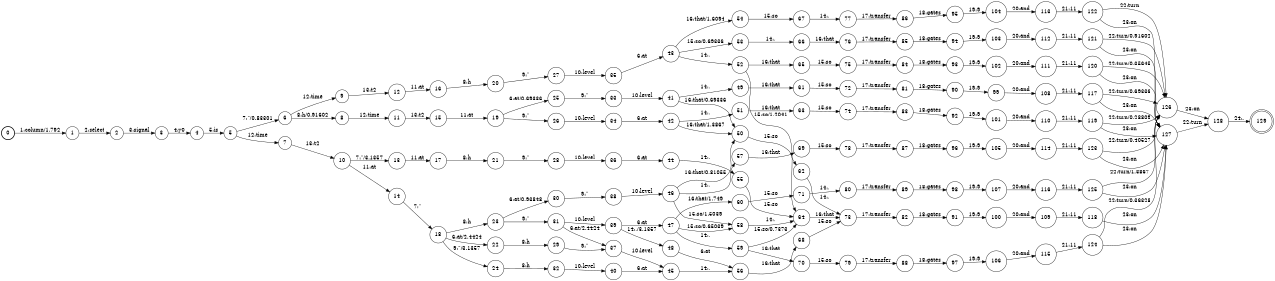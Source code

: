 digraph FST {
rankdir = LR;
size = "8.5,11";
label = "";
center = 1;
orientation = Portrait;
ranksep = "0.4";
nodesep = "0.25";
0 [label = "0", shape = circle, style = bold, fontsize = 14]
	0 -> 1 [label = "1:column/1.792", fontsize = 14];
1 [label = "1", shape = circle, style = solid, fontsize = 14]
	1 -> 2 [label = "2:select", fontsize = 14];
2 [label = "2", shape = circle, style = solid, fontsize = 14]
	2 -> 3 [label = "3:signal", fontsize = 14];
3 [label = "3", shape = circle, style = solid, fontsize = 14]
	3 -> 4 [label = "4:y0", fontsize = 14];
4 [label = "4", shape = circle, style = solid, fontsize = 14]
	4 -> 5 [label = "5:is", fontsize = 14];
5 [label = "5", shape = circle, style = solid, fontsize = 14]
	5 -> 6 [label = "7:&quot;/0.83301", fontsize = 14];
	5 -> 7 [label = "12:time", fontsize = 14];
6 [label = "6", shape = circle, style = solid, fontsize = 14]
	6 -> 8 [label = "8:h/0.91602", fontsize = 14];
	6 -> 9 [label = "12:time", fontsize = 14];
7 [label = "7", shape = circle, style = solid, fontsize = 14]
	7 -> 10 [label = "13:t2", fontsize = 14];
8 [label = "8", shape = circle, style = solid, fontsize = 14]
	8 -> 11 [label = "12:time", fontsize = 14];
9 [label = "9", shape = circle, style = solid, fontsize = 14]
	9 -> 12 [label = "13:t2", fontsize = 14];
10 [label = "10", shape = circle, style = solid, fontsize = 14]
	10 -> 13 [label = "7:&quot;/3.1357", fontsize = 14];
	10 -> 14 [label = "11:at", fontsize = 14];
11 [label = "11", shape = circle, style = solid, fontsize = 14]
	11 -> 15 [label = "13:t2", fontsize = 14];
12 [label = "12", shape = circle, style = solid, fontsize = 14]
	12 -> 16 [label = "11:at", fontsize = 14];
13 [label = "13", shape = circle, style = solid, fontsize = 14]
	13 -> 17 [label = "11:at", fontsize = 14];
14 [label = "14", shape = circle, style = solid, fontsize = 14]
	14 -> 18 [label = "7:&quot;", fontsize = 14];
15 [label = "15", shape = circle, style = solid, fontsize = 14]
	15 -> 19 [label = "11:at", fontsize = 14];
16 [label = "16", shape = circle, style = solid, fontsize = 14]
	16 -> 20 [label = "8:h", fontsize = 14];
17 [label = "17", shape = circle, style = solid, fontsize = 14]
	17 -> 21 [label = "8:h", fontsize = 14];
18 [label = "18", shape = circle, style = solid, fontsize = 14]
	18 -> 24 [label = "9:&quot;/3.1357", fontsize = 14];
	18 -> 23 [label = "8:h", fontsize = 14];
	18 -> 22 [label = "6:at/2.4424", fontsize = 14];
19 [label = "19", shape = circle, style = solid, fontsize = 14]
	19 -> 26 [label = "9:&quot;", fontsize = 14];
	19 -> 25 [label = "6:at/0.69336", fontsize = 14];
20 [label = "20", shape = circle, style = solid, fontsize = 14]
	20 -> 27 [label = "9:&quot;", fontsize = 14];
21 [label = "21", shape = circle, style = solid, fontsize = 14]
	21 -> 28 [label = "9:&quot;", fontsize = 14];
22 [label = "22", shape = circle, style = solid, fontsize = 14]
	22 -> 29 [label = "8:h", fontsize = 14];
23 [label = "23", shape = circle, style = solid, fontsize = 14]
	23 -> 31 [label = "9:&quot;", fontsize = 14];
	23 -> 30 [label = "6:at/0.93848", fontsize = 14];
24 [label = "24", shape = circle, style = solid, fontsize = 14]
	24 -> 32 [label = "8:h", fontsize = 14];
25 [label = "25", shape = circle, style = solid, fontsize = 14]
	25 -> 33 [label = "9:&quot;", fontsize = 14];
26 [label = "26", shape = circle, style = solid, fontsize = 14]
	26 -> 34 [label = "10:level", fontsize = 14];
27 [label = "27", shape = circle, style = solid, fontsize = 14]
	27 -> 35 [label = "10:level", fontsize = 14];
28 [label = "28", shape = circle, style = solid, fontsize = 14]
	28 -> 36 [label = "10:level", fontsize = 14];
29 [label = "29", shape = circle, style = solid, fontsize = 14]
	29 -> 37 [label = "9:&quot;", fontsize = 14];
30 [label = "30", shape = circle, style = solid, fontsize = 14]
	30 -> 38 [label = "9:&quot;", fontsize = 14];
31 [label = "31", shape = circle, style = solid, fontsize = 14]
	31 -> 39 [label = "10:level", fontsize = 14];
	31 -> 37 [label = "6:at/2.4424", fontsize = 14];
32 [label = "32", shape = circle, style = solid, fontsize = 14]
	32 -> 40 [label = "10:level", fontsize = 14];
33 [label = "33", shape = circle, style = solid, fontsize = 14]
	33 -> 41 [label = "10:level", fontsize = 14];
34 [label = "34", shape = circle, style = solid, fontsize = 14]
	34 -> 42 [label = "6:at", fontsize = 14];
35 [label = "35", shape = circle, style = solid, fontsize = 14]
	35 -> 43 [label = "6:at", fontsize = 14];
36 [label = "36", shape = circle, style = solid, fontsize = 14]
	36 -> 44 [label = "6:at", fontsize = 14];
37 [label = "37", shape = circle, style = solid, fontsize = 14]
	37 -> 45 [label = "10:level", fontsize = 14];
38 [label = "38", shape = circle, style = solid, fontsize = 14]
	38 -> 46 [label = "10:level", fontsize = 14];
39 [label = "39", shape = circle, style = solid, fontsize = 14]
	39 -> 47 [label = "6:at", fontsize = 14];
	39 -> 48 [label = "14:,/3.1357", fontsize = 14];
40 [label = "40", shape = circle, style = solid, fontsize = 14]
	40 -> 45 [label = "6:at", fontsize = 14];
41 [label = "41", shape = circle, style = solid, fontsize = 14]
	41 -> 49 [label = "14:,", fontsize = 14];
	41 -> 50 [label = "16:that/0.69336", fontsize = 14];
42 [label = "42", shape = circle, style = solid, fontsize = 14]
	42 -> 51 [label = "14:,", fontsize = 14];
	42 -> 50 [label = "16:that/1.3867", fontsize = 14];
43 [label = "43", shape = circle, style = solid, fontsize = 14]
	43 -> 52 [label = "14:,", fontsize = 14];
	43 -> 53 [label = "15:so/0.69336", fontsize = 14];
	43 -> 54 [label = "16:that/1.6094", fontsize = 14];
44 [label = "44", shape = circle, style = solid, fontsize = 14]
	44 -> 55 [label = "14:,", fontsize = 14];
45 [label = "45", shape = circle, style = solid, fontsize = 14]
	45 -> 56 [label = "14:,", fontsize = 14];
46 [label = "46", shape = circle, style = solid, fontsize = 14]
	46 -> 57 [label = "14:,", fontsize = 14];
	46 -> 58 [label = "15:so/1.5039", fontsize = 14];
	46 -> 50 [label = "16:that/0.81055", fontsize = 14];
47 [label = "47", shape = circle, style = solid, fontsize = 14]
	47 -> 59 [label = "14:,", fontsize = 14];
	47 -> 58 [label = "15:so/0.65039", fontsize = 14];
	47 -> 60 [label = "16:that/1.749", fontsize = 14];
48 [label = "48", shape = circle, style = solid, fontsize = 14]
	48 -> 56 [label = "6:at", fontsize = 14];
49 [label = "49", shape = circle, style = solid, fontsize = 14]
	49 -> 61 [label = "16:that", fontsize = 14];
50 [label = "50", shape = circle, style = solid, fontsize = 14]
	50 -> 62 [label = "15:so", fontsize = 14];
51 [label = "51", shape = circle, style = solid, fontsize = 14]
	51 -> 63 [label = "16:that", fontsize = 14];
52 [label = "52", shape = circle, style = solid, fontsize = 14]
	52 -> 64 [label = "15:so/1.2041", fontsize = 14];
	52 -> 65 [label = "16:that", fontsize = 14];
53 [label = "53", shape = circle, style = solid, fontsize = 14]
	53 -> 66 [label = "14:,", fontsize = 14];
54 [label = "54", shape = circle, style = solid, fontsize = 14]
	54 -> 67 [label = "15:so", fontsize = 14];
55 [label = "55", shape = circle, style = solid, fontsize = 14]
	55 -> 64 [label = "15:so", fontsize = 14];
56 [label = "56", shape = circle, style = solid, fontsize = 14]
	56 -> 68 [label = "16:that", fontsize = 14];
57 [label = "57", shape = circle, style = solid, fontsize = 14]
	57 -> 69 [label = "16:that", fontsize = 14];
58 [label = "58", shape = circle, style = solid, fontsize = 14]
	58 -> 64 [label = "14:,", fontsize = 14];
59 [label = "59", shape = circle, style = solid, fontsize = 14]
	59 -> 64 [label = "15:so/0.7373", fontsize = 14];
	59 -> 70 [label = "16:that", fontsize = 14];
60 [label = "60", shape = circle, style = solid, fontsize = 14]
	60 -> 71 [label = "15:so", fontsize = 14];
61 [label = "61", shape = circle, style = solid, fontsize = 14]
	61 -> 72 [label = "15:so", fontsize = 14];
62 [label = "62", shape = circle, style = solid, fontsize = 14]
	62 -> 73 [label = "14:,", fontsize = 14];
63 [label = "63", shape = circle, style = solid, fontsize = 14]
	63 -> 74 [label = "15:so", fontsize = 14];
64 [label = "64", shape = circle, style = solid, fontsize = 14]
	64 -> 73 [label = "16:that", fontsize = 14];
65 [label = "65", shape = circle, style = solid, fontsize = 14]
	65 -> 75 [label = "15:so", fontsize = 14];
66 [label = "66", shape = circle, style = solid, fontsize = 14]
	66 -> 76 [label = "16:that", fontsize = 14];
67 [label = "67", shape = circle, style = solid, fontsize = 14]
	67 -> 77 [label = "14:,", fontsize = 14];
68 [label = "68", shape = circle, style = solid, fontsize = 14]
	68 -> 73 [label = "15:so", fontsize = 14];
69 [label = "69", shape = circle, style = solid, fontsize = 14]
	69 -> 78 [label = "15:so", fontsize = 14];
70 [label = "70", shape = circle, style = solid, fontsize = 14]
	70 -> 79 [label = "15:so", fontsize = 14];
71 [label = "71", shape = circle, style = solid, fontsize = 14]
	71 -> 80 [label = "14:,", fontsize = 14];
72 [label = "72", shape = circle, style = solid, fontsize = 14]
	72 -> 81 [label = "17:transfer", fontsize = 14];
73 [label = "73", shape = circle, style = solid, fontsize = 14]
	73 -> 82 [label = "17:transfer", fontsize = 14];
74 [label = "74", shape = circle, style = solid, fontsize = 14]
	74 -> 83 [label = "17:transfer", fontsize = 14];
75 [label = "75", shape = circle, style = solid, fontsize = 14]
	75 -> 84 [label = "17:transfer", fontsize = 14];
76 [label = "76", shape = circle, style = solid, fontsize = 14]
	76 -> 85 [label = "17:transfer", fontsize = 14];
77 [label = "77", shape = circle, style = solid, fontsize = 14]
	77 -> 86 [label = "17:transfer", fontsize = 14];
78 [label = "78", shape = circle, style = solid, fontsize = 14]
	78 -> 87 [label = "17:transfer", fontsize = 14];
79 [label = "79", shape = circle, style = solid, fontsize = 14]
	79 -> 88 [label = "17:transfer", fontsize = 14];
80 [label = "80", shape = circle, style = solid, fontsize = 14]
	80 -> 89 [label = "17:transfer", fontsize = 14];
81 [label = "81", shape = circle, style = solid, fontsize = 14]
	81 -> 90 [label = "18:gates", fontsize = 14];
82 [label = "82", shape = circle, style = solid, fontsize = 14]
	82 -> 91 [label = "18:gates", fontsize = 14];
83 [label = "83", shape = circle, style = solid, fontsize = 14]
	83 -> 92 [label = "18:gates", fontsize = 14];
84 [label = "84", shape = circle, style = solid, fontsize = 14]
	84 -> 93 [label = "18:gates", fontsize = 14];
85 [label = "85", shape = circle, style = solid, fontsize = 14]
	85 -> 94 [label = "18:gates", fontsize = 14];
86 [label = "86", shape = circle, style = solid, fontsize = 14]
	86 -> 95 [label = "18:gates", fontsize = 14];
87 [label = "87", shape = circle, style = solid, fontsize = 14]
	87 -> 96 [label = "18:gates", fontsize = 14];
88 [label = "88", shape = circle, style = solid, fontsize = 14]
	88 -> 97 [label = "18:gates", fontsize = 14];
89 [label = "89", shape = circle, style = solid, fontsize = 14]
	89 -> 98 [label = "18:gates", fontsize = 14];
90 [label = "90", shape = circle, style = solid, fontsize = 14]
	90 -> 99 [label = "19:9", fontsize = 14];
91 [label = "91", shape = circle, style = solid, fontsize = 14]
	91 -> 100 [label = "19:9", fontsize = 14];
92 [label = "92", shape = circle, style = solid, fontsize = 14]
	92 -> 101 [label = "19:9", fontsize = 14];
93 [label = "93", shape = circle, style = solid, fontsize = 14]
	93 -> 102 [label = "19:9", fontsize = 14];
94 [label = "94", shape = circle, style = solid, fontsize = 14]
	94 -> 103 [label = "19:9", fontsize = 14];
95 [label = "95", shape = circle, style = solid, fontsize = 14]
	95 -> 104 [label = "19:9", fontsize = 14];
96 [label = "96", shape = circle, style = solid, fontsize = 14]
	96 -> 105 [label = "19:9", fontsize = 14];
97 [label = "97", shape = circle, style = solid, fontsize = 14]
	97 -> 106 [label = "19:9", fontsize = 14];
98 [label = "98", shape = circle, style = solid, fontsize = 14]
	98 -> 107 [label = "19:9", fontsize = 14];
99 [label = "99", shape = circle, style = solid, fontsize = 14]
	99 -> 108 [label = "20:and", fontsize = 14];
100 [label = "100", shape = circle, style = solid, fontsize = 14]
	100 -> 109 [label = "20:and", fontsize = 14];
101 [label = "101", shape = circle, style = solid, fontsize = 14]
	101 -> 110 [label = "20:and", fontsize = 14];
102 [label = "102", shape = circle, style = solid, fontsize = 14]
	102 -> 111 [label = "20:and", fontsize = 14];
103 [label = "103", shape = circle, style = solid, fontsize = 14]
	103 -> 112 [label = "20:and", fontsize = 14];
104 [label = "104", shape = circle, style = solid, fontsize = 14]
	104 -> 113 [label = "20:and", fontsize = 14];
105 [label = "105", shape = circle, style = solid, fontsize = 14]
	105 -> 114 [label = "20:and", fontsize = 14];
106 [label = "106", shape = circle, style = solid, fontsize = 14]
	106 -> 115 [label = "20:and", fontsize = 14];
107 [label = "107", shape = circle, style = solid, fontsize = 14]
	107 -> 116 [label = "20:and", fontsize = 14];
108 [label = "108", shape = circle, style = solid, fontsize = 14]
	108 -> 117 [label = "21:11", fontsize = 14];
109 [label = "109", shape = circle, style = solid, fontsize = 14]
	109 -> 118 [label = "21:11", fontsize = 14];
110 [label = "110", shape = circle, style = solid, fontsize = 14]
	110 -> 119 [label = "21:11", fontsize = 14];
111 [label = "111", shape = circle, style = solid, fontsize = 14]
	111 -> 120 [label = "21:11", fontsize = 14];
112 [label = "112", shape = circle, style = solid, fontsize = 14]
	112 -> 121 [label = "21:11", fontsize = 14];
113 [label = "113", shape = circle, style = solid, fontsize = 14]
	113 -> 122 [label = "21:11", fontsize = 14];
114 [label = "114", shape = circle, style = solid, fontsize = 14]
	114 -> 123 [label = "21:11", fontsize = 14];
115 [label = "115", shape = circle, style = solid, fontsize = 14]
	115 -> 124 [label = "21:11", fontsize = 14];
116 [label = "116", shape = circle, style = solid, fontsize = 14]
	116 -> 125 [label = "21:11", fontsize = 14];
117 [label = "117", shape = circle, style = solid, fontsize = 14]
	117 -> 126 [label = "22:turn/0.69336", fontsize = 14];
	117 -> 127 [label = "23:on", fontsize = 14];
118 [label = "118", shape = circle, style = solid, fontsize = 14]
	118 -> 127 [label = "23:on", fontsize = 14];
119 [label = "119", shape = circle, style = solid, fontsize = 14]
	119 -> 126 [label = "22:turn/0.28809", fontsize = 14];
	119 -> 127 [label = "23:on", fontsize = 14];
120 [label = "120", shape = circle, style = solid, fontsize = 14]
	120 -> 126 [label = "22:turn/0.35645", fontsize = 14];
	120 -> 127 [label = "23:on", fontsize = 14];
121 [label = "121", shape = circle, style = solid, fontsize = 14]
	121 -> 126 [label = "22:turn/0.91602", fontsize = 14];
	121 -> 127 [label = "23:on", fontsize = 14];
122 [label = "122", shape = circle, style = solid, fontsize = 14]
	122 -> 126 [label = "22:turn", fontsize = 14];
	122 -> 127 [label = "23:on", fontsize = 14];
123 [label = "123", shape = circle, style = solid, fontsize = 14]
	123 -> 126 [label = "22:turn/0.40527", fontsize = 14];
	123 -> 127 [label = "23:on", fontsize = 14];
124 [label = "124", shape = circle, style = solid, fontsize = 14]
	124 -> 126 [label = "22:turn/0.36328", fontsize = 14];
	124 -> 127 [label = "23:on", fontsize = 14];
125 [label = "125", shape = circle, style = solid, fontsize = 14]
	125 -> 126 [label = "22:turn/1.3867", fontsize = 14];
	125 -> 127 [label = "23:on", fontsize = 14];
126 [label = "126", shape = circle, style = solid, fontsize = 14]
	126 -> 128 [label = "23:on", fontsize = 14];
127 [label = "127", shape = circle, style = solid, fontsize = 14]
	127 -> 128 [label = "22:turn", fontsize = 14];
128 [label = "128", shape = circle, style = solid, fontsize = 14]
	128 -> 129 [label = "24:.", fontsize = 14];
129 [label = "129", shape = doublecircle, style = solid, fontsize = 14]
}
